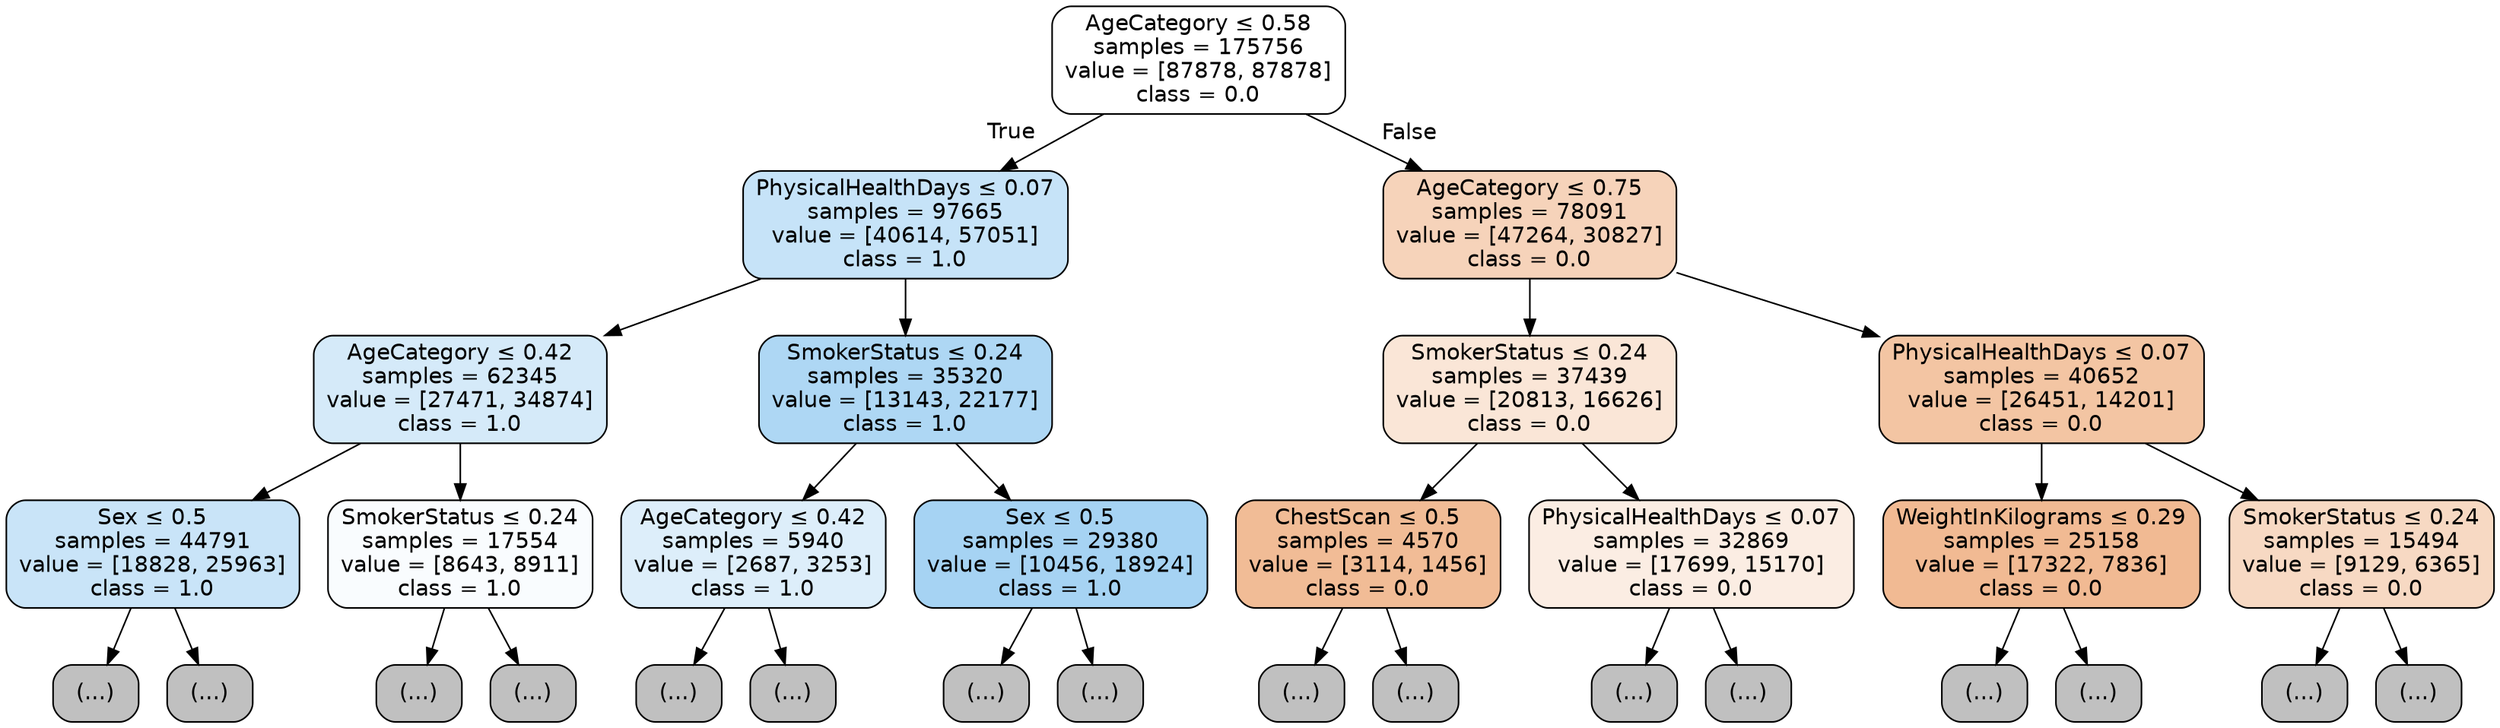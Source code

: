digraph Tree {
node [shape=box, style="filled, rounded", color="black", fontname="helvetica"] ;
edge [fontname="helvetica"] ;
0 [label=<AgeCategory &le; 0.58<br/>samples = 175756<br/>value = [87878, 87878]<br/>class = 0.0>, fillcolor="#ffffff"] ;
1 [label=<PhysicalHealthDays &le; 0.07<br/>samples = 97665<br/>value = [40614, 57051]<br/>class = 1.0>, fillcolor="#c6e3f8"] ;
0 -> 1 [labeldistance=2.5, labelangle=45, headlabel="True"] ;
2 [label=<AgeCategory &le; 0.42<br/>samples = 62345<br/>value = [27471, 34874]<br/>class = 1.0>, fillcolor="#d5eaf9"] ;
1 -> 2 ;
3 [label=<Sex &le; 0.5<br/>samples = 44791<br/>value = [18828, 25963]<br/>class = 1.0>, fillcolor="#c9e4f8"] ;
2 -> 3 ;
4 [label="(...)", fillcolor="#C0C0C0"] ;
3 -> 4 ;
11 [label="(...)", fillcolor="#C0C0C0"] ;
3 -> 11 ;
18 [label=<SmokerStatus &le; 0.24<br/>samples = 17554<br/>value = [8643, 8911]<br/>class = 1.0>, fillcolor="#f9fcfe"] ;
2 -> 18 ;
19 [label="(...)", fillcolor="#C0C0C0"] ;
18 -> 19 ;
26 [label="(...)", fillcolor="#C0C0C0"] ;
18 -> 26 ;
33 [label=<SmokerStatus &le; 0.24<br/>samples = 35320<br/>value = [13143, 22177]<br/>class = 1.0>, fillcolor="#aed7f4"] ;
1 -> 33 ;
34 [label=<AgeCategory &le; 0.42<br/>samples = 5940<br/>value = [2687, 3253]<br/>class = 1.0>, fillcolor="#ddeefa"] ;
33 -> 34 ;
35 [label="(...)", fillcolor="#C0C0C0"] ;
34 -> 35 ;
42 [label="(...)", fillcolor="#C0C0C0"] ;
34 -> 42 ;
49 [label=<Sex &le; 0.5<br/>samples = 29380<br/>value = [10456, 18924]<br/>class = 1.0>, fillcolor="#a6d3f3"] ;
33 -> 49 ;
50 [label="(...)", fillcolor="#C0C0C0"] ;
49 -> 50 ;
57 [label="(...)", fillcolor="#C0C0C0"] ;
49 -> 57 ;
64 [label=<AgeCategory &le; 0.75<br/>samples = 78091<br/>value = [47264, 30827]<br/>class = 0.0>, fillcolor="#f6d3ba"] ;
0 -> 64 [labeldistance=2.5, labelangle=-45, headlabel="False"] ;
65 [label=<SmokerStatus &le; 0.24<br/>samples = 37439<br/>value = [20813, 16626]<br/>class = 0.0>, fillcolor="#fae6d7"] ;
64 -> 65 ;
66 [label=<ChestScan &le; 0.5<br/>samples = 4570<br/>value = [3114, 1456]<br/>class = 0.0>, fillcolor="#f1bc96"] ;
65 -> 66 ;
67 [label="(...)", fillcolor="#C0C0C0"] ;
66 -> 67 ;
74 [label="(...)", fillcolor="#C0C0C0"] ;
66 -> 74 ;
81 [label=<PhysicalHealthDays &le; 0.07<br/>samples = 32869<br/>value = [17699, 15170]<br/>class = 0.0>, fillcolor="#fbede3"] ;
65 -> 81 ;
82 [label="(...)", fillcolor="#C0C0C0"] ;
81 -> 82 ;
89 [label="(...)", fillcolor="#C0C0C0"] ;
81 -> 89 ;
96 [label=<PhysicalHealthDays &le; 0.07<br/>samples = 40652<br/>value = [26451, 14201]<br/>class = 0.0>, fillcolor="#f3c5a3"] ;
64 -> 96 ;
97 [label=<WeightInKilograms &le; 0.29<br/>samples = 25158<br/>value = [17322, 7836]<br/>class = 0.0>, fillcolor="#f1ba93"] ;
96 -> 97 ;
98 [label="(...)", fillcolor="#C0C0C0"] ;
97 -> 98 ;
105 [label="(...)", fillcolor="#C0C0C0"] ;
97 -> 105 ;
112 [label=<SmokerStatus &le; 0.24<br/>samples = 15494<br/>value = [9129, 6365]<br/>class = 0.0>, fillcolor="#f7d9c3"] ;
96 -> 112 ;
113 [label="(...)", fillcolor="#C0C0C0"] ;
112 -> 113 ;
118 [label="(...)", fillcolor="#C0C0C0"] ;
112 -> 118 ;
}